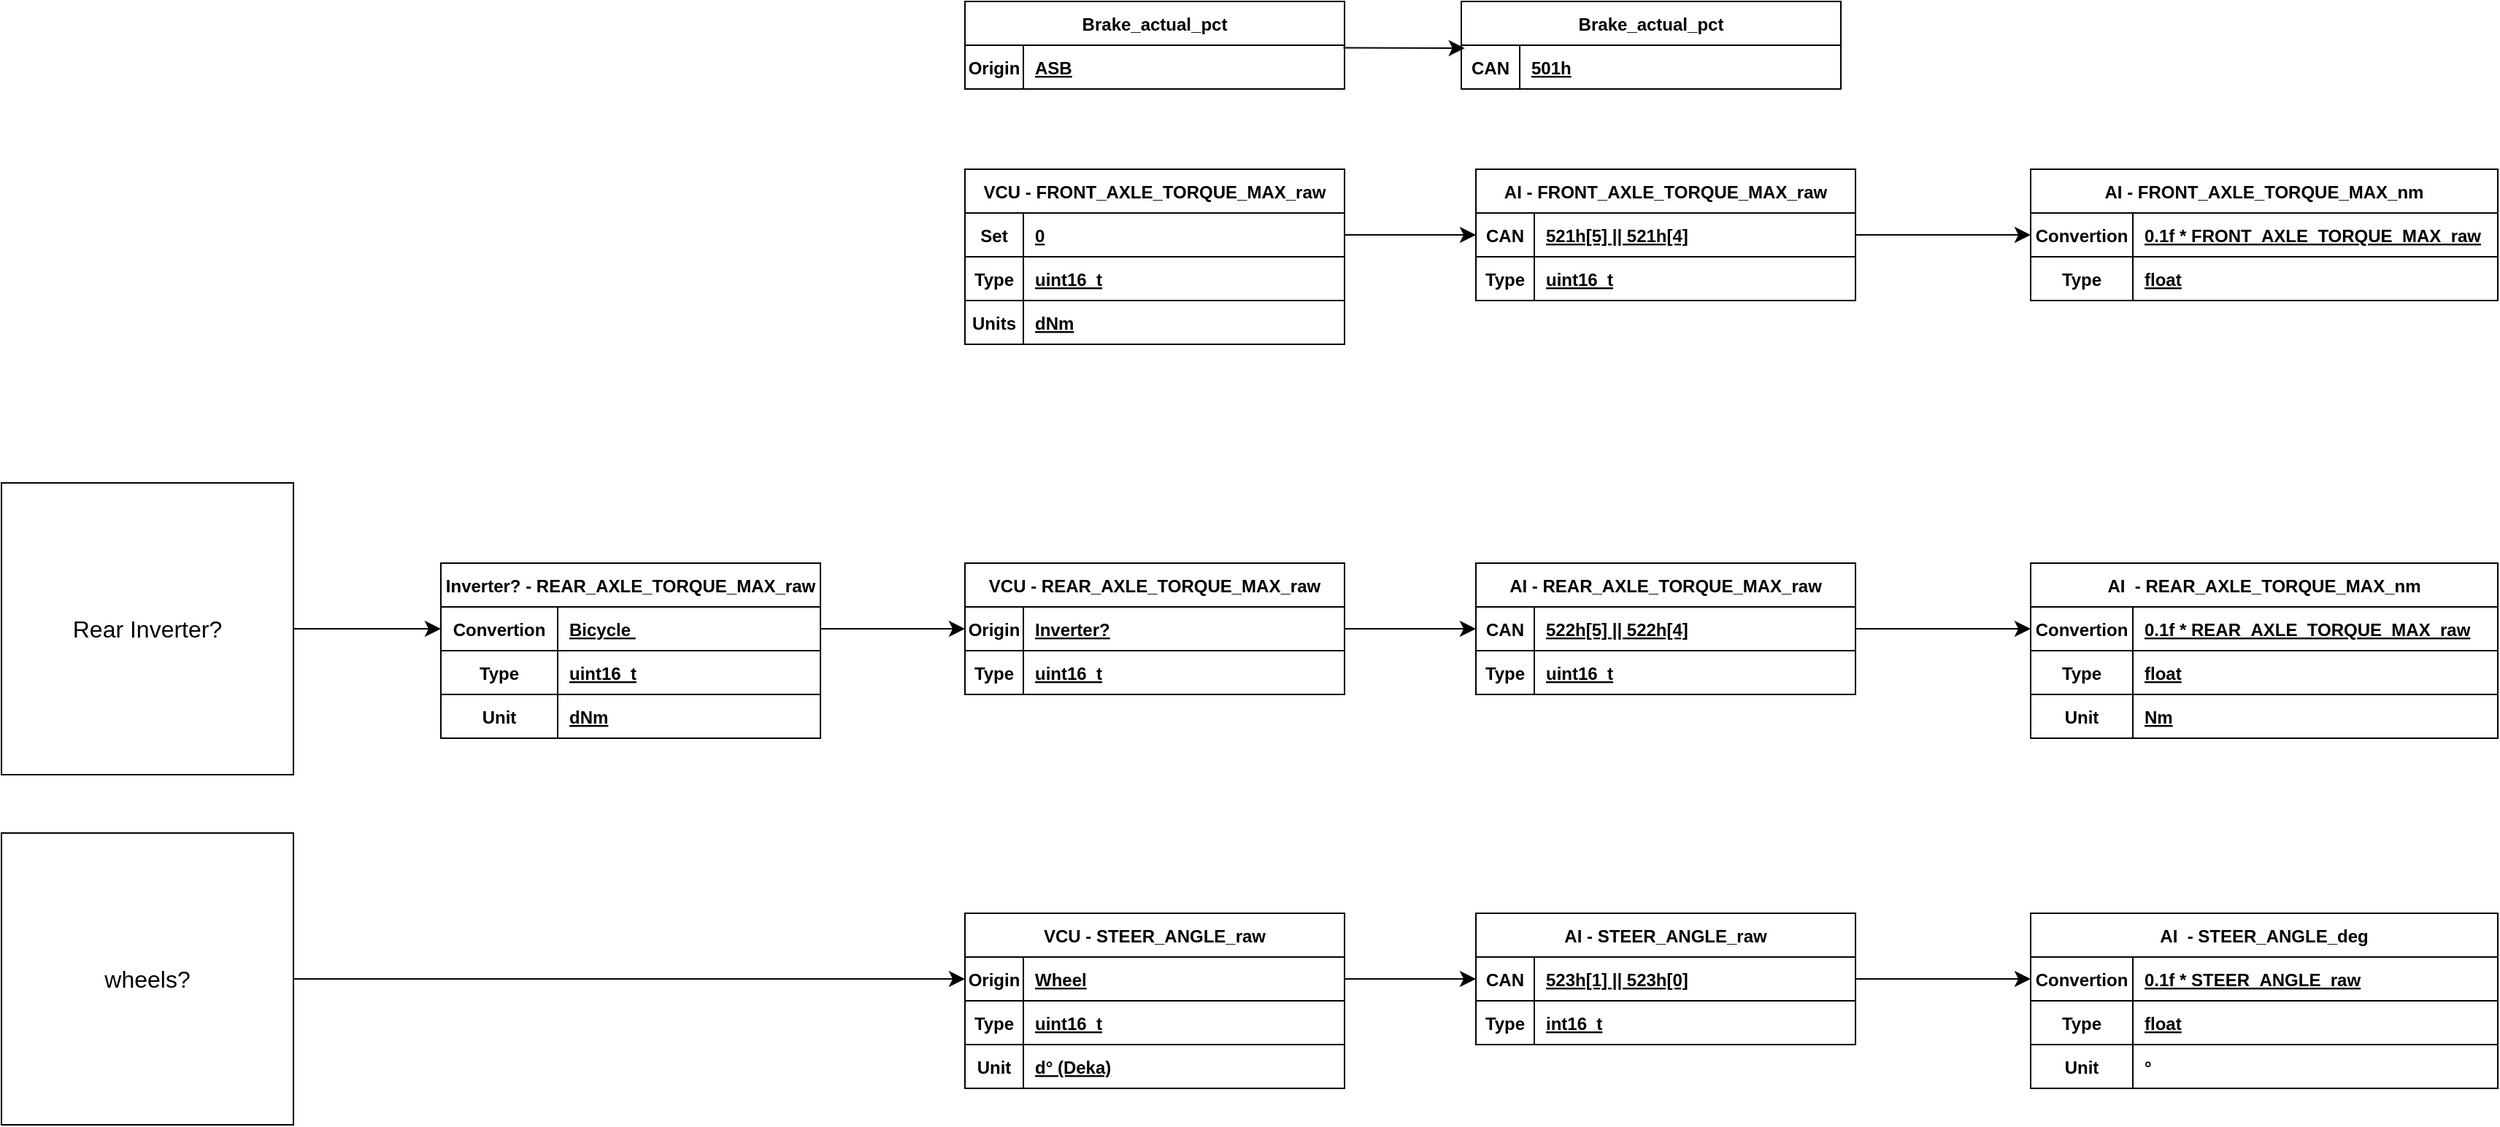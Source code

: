 <mxfile version="20.8.20" type="github">
  <diagram id="R2lEEEUBdFMjLlhIrx00" name="Page-1">
    <mxGraphModel dx="2085" dy="636" grid="1" gridSize="10" guides="1" tooltips="1" connect="1" arrows="1" fold="1" page="1" pageScale="1" pageWidth="850" pageHeight="1100" math="0" shadow="0" extFonts="Permanent Marker^https://fonts.googleapis.com/css?family=Permanent+Marker">
      <root>
        <mxCell id="0" />
        <mxCell id="1" parent="0" />
        <mxCell id="C-vyLk0tnHw3VtMMgP7b-23" value="Brake_actual_pct" style="shape=table;startSize=30;container=1;collapsible=1;childLayout=tableLayout;fixedRows=1;rowLines=0;fontStyle=1;align=center;resizeLast=1;" parent="1" vertex="1">
          <mxGeometry x="110" y="135" width="260" height="60" as="geometry" />
        </mxCell>
        <mxCell id="C-vyLk0tnHw3VtMMgP7b-24" value="" style="shape=partialRectangle;collapsible=0;dropTarget=0;pointerEvents=0;fillColor=none;points=[[0,0.5],[1,0.5]];portConstraint=eastwest;top=0;left=0;right=0;bottom=1;" parent="C-vyLk0tnHw3VtMMgP7b-23" vertex="1">
          <mxGeometry y="30" width="260" height="30" as="geometry" />
        </mxCell>
        <mxCell id="C-vyLk0tnHw3VtMMgP7b-25" value="Origin" style="shape=partialRectangle;overflow=hidden;connectable=0;fillColor=none;top=0;left=0;bottom=0;right=0;fontStyle=1;" parent="C-vyLk0tnHw3VtMMgP7b-24" vertex="1">
          <mxGeometry width="40" height="30" as="geometry">
            <mxRectangle width="40" height="30" as="alternateBounds" />
          </mxGeometry>
        </mxCell>
        <mxCell id="C-vyLk0tnHw3VtMMgP7b-26" value="ASB" style="shape=partialRectangle;overflow=hidden;connectable=0;fillColor=none;top=0;left=0;bottom=0;right=0;align=left;spacingLeft=6;fontStyle=5;" parent="C-vyLk0tnHw3VtMMgP7b-24" vertex="1">
          <mxGeometry x="40" width="220" height="30" as="geometry">
            <mxRectangle width="220" height="30" as="alternateBounds" />
          </mxGeometry>
        </mxCell>
        <mxCell id="D5XMz5eqj71_eWOCRdAA-5" value="Brake_actual_pct" style="shape=table;startSize=30;container=1;collapsible=1;childLayout=tableLayout;fixedRows=1;rowLines=0;fontStyle=1;align=center;resizeLast=1;" parent="1" vertex="1">
          <mxGeometry x="450" y="135" width="260" height="60" as="geometry" />
        </mxCell>
        <mxCell id="D5XMz5eqj71_eWOCRdAA-6" value="" style="shape=partialRectangle;collapsible=0;dropTarget=0;pointerEvents=0;fillColor=none;points=[[0,0.5],[1,0.5]];portConstraint=eastwest;top=0;left=0;right=0;bottom=1;" parent="D5XMz5eqj71_eWOCRdAA-5" vertex="1">
          <mxGeometry y="30" width="260" height="30" as="geometry" />
        </mxCell>
        <mxCell id="D5XMz5eqj71_eWOCRdAA-7" value="CAN" style="shape=partialRectangle;overflow=hidden;connectable=0;fillColor=none;top=0;left=0;bottom=0;right=0;fontStyle=1;" parent="D5XMz5eqj71_eWOCRdAA-6" vertex="1">
          <mxGeometry width="40" height="30" as="geometry">
            <mxRectangle width="40" height="30" as="alternateBounds" />
          </mxGeometry>
        </mxCell>
        <mxCell id="D5XMz5eqj71_eWOCRdAA-8" value="501h" style="shape=partialRectangle;overflow=hidden;connectable=0;fillColor=none;top=0;left=0;bottom=0;right=0;align=left;spacingLeft=6;fontStyle=5;" parent="D5XMz5eqj71_eWOCRdAA-6" vertex="1">
          <mxGeometry x="40" width="220" height="30" as="geometry">
            <mxRectangle width="220" height="30" as="alternateBounds" />
          </mxGeometry>
        </mxCell>
        <mxCell id="qascLJGQE6xYGhvgeqle-1" value="VCU - FRONT_AXLE_TORQUE_MAX_raw" style="shape=table;startSize=30;container=1;collapsible=1;childLayout=tableLayout;fixedRows=1;rowLines=0;fontStyle=1;align=center;resizeLast=1;" vertex="1" parent="1">
          <mxGeometry x="110" y="250" width="260" height="120" as="geometry" />
        </mxCell>
        <mxCell id="qascLJGQE6xYGhvgeqle-9" value="" style="shape=partialRectangle;collapsible=0;dropTarget=0;pointerEvents=0;fillColor=none;points=[[0,0.5],[1,0.5]];portConstraint=eastwest;top=0;left=0;right=0;bottom=1;" vertex="1" parent="qascLJGQE6xYGhvgeqle-1">
          <mxGeometry y="30" width="260" height="30" as="geometry" />
        </mxCell>
        <mxCell id="qascLJGQE6xYGhvgeqle-10" value="Set" style="shape=partialRectangle;overflow=hidden;connectable=0;fillColor=none;top=0;left=0;bottom=0;right=0;fontStyle=1;" vertex="1" parent="qascLJGQE6xYGhvgeqle-9">
          <mxGeometry width="40" height="30" as="geometry">
            <mxRectangle width="40" height="30" as="alternateBounds" />
          </mxGeometry>
        </mxCell>
        <mxCell id="qascLJGQE6xYGhvgeqle-11" value="0" style="shape=partialRectangle;overflow=hidden;connectable=0;fillColor=none;top=0;left=0;bottom=0;right=0;align=left;spacingLeft=6;fontStyle=5;" vertex="1" parent="qascLJGQE6xYGhvgeqle-9">
          <mxGeometry x="40" width="220" height="30" as="geometry">
            <mxRectangle width="220" height="30" as="alternateBounds" />
          </mxGeometry>
        </mxCell>
        <mxCell id="qascLJGQE6xYGhvgeqle-2" value="" style="shape=partialRectangle;collapsible=0;dropTarget=0;pointerEvents=0;fillColor=none;points=[[0,0.5],[1,0.5]];portConstraint=eastwest;top=0;left=0;right=0;bottom=1;" vertex="1" parent="qascLJGQE6xYGhvgeqle-1">
          <mxGeometry y="60" width="260" height="30" as="geometry" />
        </mxCell>
        <mxCell id="qascLJGQE6xYGhvgeqle-3" value="Type" style="shape=partialRectangle;overflow=hidden;connectable=0;fillColor=none;top=0;left=0;bottom=0;right=0;fontStyle=1;" vertex="1" parent="qascLJGQE6xYGhvgeqle-2">
          <mxGeometry width="40" height="30" as="geometry">
            <mxRectangle width="40" height="30" as="alternateBounds" />
          </mxGeometry>
        </mxCell>
        <mxCell id="qascLJGQE6xYGhvgeqle-4" value="uint16_t" style="shape=partialRectangle;overflow=hidden;connectable=0;fillColor=none;top=0;left=0;bottom=0;right=0;align=left;spacingLeft=6;fontStyle=5;" vertex="1" parent="qascLJGQE6xYGhvgeqle-2">
          <mxGeometry x="40" width="220" height="30" as="geometry">
            <mxRectangle width="220" height="30" as="alternateBounds" />
          </mxGeometry>
        </mxCell>
        <mxCell id="qascLJGQE6xYGhvgeqle-121" value="" style="shape=partialRectangle;collapsible=0;dropTarget=0;pointerEvents=0;fillColor=none;points=[[0,0.5],[1,0.5]];portConstraint=eastwest;top=0;left=0;right=0;bottom=1;" vertex="1" parent="qascLJGQE6xYGhvgeqle-1">
          <mxGeometry y="90" width="260" height="30" as="geometry" />
        </mxCell>
        <mxCell id="qascLJGQE6xYGhvgeqle-122" value="Units" style="shape=partialRectangle;overflow=hidden;connectable=0;fillColor=none;top=0;left=0;bottom=0;right=0;fontStyle=1;" vertex="1" parent="qascLJGQE6xYGhvgeqle-121">
          <mxGeometry width="40" height="30" as="geometry">
            <mxRectangle width="40" height="30" as="alternateBounds" />
          </mxGeometry>
        </mxCell>
        <mxCell id="qascLJGQE6xYGhvgeqle-123" value="dNm" style="shape=partialRectangle;overflow=hidden;connectable=0;fillColor=none;top=0;left=0;bottom=0;right=0;align=left;spacingLeft=6;fontStyle=5;" vertex="1" parent="qascLJGQE6xYGhvgeqle-121">
          <mxGeometry x="40" width="220" height="30" as="geometry">
            <mxRectangle width="220" height="30" as="alternateBounds" />
          </mxGeometry>
        </mxCell>
        <mxCell id="qascLJGQE6xYGhvgeqle-12" value="AI - FRONT_AXLE_TORQUE_MAX_raw" style="shape=table;startSize=30;container=1;collapsible=1;childLayout=tableLayout;fixedRows=1;rowLines=0;fontStyle=1;align=center;resizeLast=1;" vertex="1" parent="1">
          <mxGeometry x="460" y="250" width="260" height="90" as="geometry" />
        </mxCell>
        <mxCell id="qascLJGQE6xYGhvgeqle-17" value="" style="shape=partialRectangle;collapsible=0;dropTarget=0;pointerEvents=0;fillColor=none;points=[[0,0.5],[1,0.5]];portConstraint=eastwest;top=0;left=0;right=0;bottom=1;" vertex="1" parent="qascLJGQE6xYGhvgeqle-12">
          <mxGeometry y="30" width="260" height="30" as="geometry" />
        </mxCell>
        <mxCell id="qascLJGQE6xYGhvgeqle-18" value="CAN" style="shape=partialRectangle;overflow=hidden;connectable=0;fillColor=none;top=0;left=0;bottom=0;right=0;fontStyle=1;" vertex="1" parent="qascLJGQE6xYGhvgeqle-17">
          <mxGeometry width="40" height="30" as="geometry">
            <mxRectangle width="40" height="30" as="alternateBounds" />
          </mxGeometry>
        </mxCell>
        <mxCell id="qascLJGQE6xYGhvgeqle-19" value="521h[5] || 521h[4]" style="shape=partialRectangle;overflow=hidden;connectable=0;fillColor=none;top=0;left=0;bottom=0;right=0;align=left;spacingLeft=6;fontStyle=5;" vertex="1" parent="qascLJGQE6xYGhvgeqle-17">
          <mxGeometry x="40" width="220" height="30" as="geometry">
            <mxRectangle width="220" height="30" as="alternateBounds" />
          </mxGeometry>
        </mxCell>
        <mxCell id="qascLJGQE6xYGhvgeqle-13" value="" style="shape=partialRectangle;collapsible=0;dropTarget=0;pointerEvents=0;fillColor=none;points=[[0,0.5],[1,0.5]];portConstraint=eastwest;top=0;left=0;right=0;bottom=1;" vertex="1" parent="qascLJGQE6xYGhvgeqle-12">
          <mxGeometry y="60" width="260" height="30" as="geometry" />
        </mxCell>
        <mxCell id="qascLJGQE6xYGhvgeqle-14" value="Type" style="shape=partialRectangle;overflow=hidden;connectable=0;fillColor=none;top=0;left=0;bottom=0;right=0;fontStyle=1;" vertex="1" parent="qascLJGQE6xYGhvgeqle-13">
          <mxGeometry width="40" height="30" as="geometry">
            <mxRectangle width="40" height="30" as="alternateBounds" />
          </mxGeometry>
        </mxCell>
        <mxCell id="qascLJGQE6xYGhvgeqle-15" value="uint16_t" style="shape=partialRectangle;overflow=hidden;connectable=0;fillColor=none;top=0;left=0;bottom=0;right=0;align=left;spacingLeft=6;fontStyle=5;" vertex="1" parent="qascLJGQE6xYGhvgeqle-13">
          <mxGeometry x="40" width="220" height="30" as="geometry">
            <mxRectangle width="220" height="30" as="alternateBounds" />
          </mxGeometry>
        </mxCell>
        <mxCell id="qascLJGQE6xYGhvgeqle-20" style="edgeStyle=none;curved=1;rounded=0;orthogonalLoop=1;jettySize=auto;html=1;entryX=0;entryY=0.5;entryDx=0;entryDy=0;fontSize=12;startSize=8;endSize=8;" edge="1" parent="1" source="qascLJGQE6xYGhvgeqle-9" target="qascLJGQE6xYGhvgeqle-17">
          <mxGeometry relative="1" as="geometry" />
        </mxCell>
        <mxCell id="qascLJGQE6xYGhvgeqle-21" style="edgeStyle=none;curved=1;rounded=0;orthogonalLoop=1;jettySize=auto;html=1;entryX=0.009;entryY=0.067;entryDx=0;entryDy=0;entryPerimeter=0;fontSize=12;startSize=8;endSize=8;exitX=0.997;exitY=0.06;exitDx=0;exitDy=0;exitPerimeter=0;" edge="1" parent="1" source="C-vyLk0tnHw3VtMMgP7b-24" target="D5XMz5eqj71_eWOCRdAA-6">
          <mxGeometry relative="1" as="geometry" />
        </mxCell>
        <mxCell id="qascLJGQE6xYGhvgeqle-22" value="AI - FRONT_AXLE_TORQUE_MAX_nm" style="shape=table;startSize=30;container=1;collapsible=1;childLayout=tableLayout;fixedRows=1;rowLines=0;fontStyle=1;align=center;resizeLast=1;" vertex="1" parent="1">
          <mxGeometry x="840" y="250" width="320" height="90" as="geometry" />
        </mxCell>
        <mxCell id="qascLJGQE6xYGhvgeqle-23" value="" style="shape=partialRectangle;collapsible=0;dropTarget=0;pointerEvents=0;fillColor=none;points=[[0,0.5],[1,0.5]];portConstraint=eastwest;top=0;left=0;right=0;bottom=1;" vertex="1" parent="qascLJGQE6xYGhvgeqle-22">
          <mxGeometry y="30" width="320" height="30" as="geometry" />
        </mxCell>
        <mxCell id="qascLJGQE6xYGhvgeqle-24" value="Convertion" style="shape=partialRectangle;overflow=hidden;connectable=0;fillColor=none;top=0;left=0;bottom=0;right=0;fontStyle=1;" vertex="1" parent="qascLJGQE6xYGhvgeqle-23">
          <mxGeometry width="70" height="30" as="geometry">
            <mxRectangle width="70" height="30" as="alternateBounds" />
          </mxGeometry>
        </mxCell>
        <mxCell id="qascLJGQE6xYGhvgeqle-25" value="0.1f * FRONT_AXLE_TORQUE_MAX_raw" style="shape=partialRectangle;overflow=hidden;connectable=0;fillColor=none;top=0;left=0;bottom=0;right=0;align=left;spacingLeft=6;fontStyle=5;" vertex="1" parent="qascLJGQE6xYGhvgeqle-23">
          <mxGeometry x="70" width="250" height="30" as="geometry">
            <mxRectangle width="250" height="30" as="alternateBounds" />
          </mxGeometry>
        </mxCell>
        <mxCell id="qascLJGQE6xYGhvgeqle-26" value="" style="shape=partialRectangle;collapsible=0;dropTarget=0;pointerEvents=0;fillColor=none;points=[[0,0.5],[1,0.5]];portConstraint=eastwest;top=0;left=0;right=0;bottom=1;" vertex="1" parent="qascLJGQE6xYGhvgeqle-22">
          <mxGeometry y="60" width="320" height="30" as="geometry" />
        </mxCell>
        <mxCell id="qascLJGQE6xYGhvgeqle-27" value="Type" style="shape=partialRectangle;overflow=hidden;connectable=0;fillColor=none;top=0;left=0;bottom=0;right=0;fontStyle=1;" vertex="1" parent="qascLJGQE6xYGhvgeqle-26">
          <mxGeometry width="70" height="30" as="geometry">
            <mxRectangle width="70" height="30" as="alternateBounds" />
          </mxGeometry>
        </mxCell>
        <mxCell id="qascLJGQE6xYGhvgeqle-28" value="float" style="shape=partialRectangle;overflow=hidden;connectable=0;fillColor=none;top=0;left=0;bottom=0;right=0;align=left;spacingLeft=6;fontStyle=5;" vertex="1" parent="qascLJGQE6xYGhvgeqle-26">
          <mxGeometry x="70" width="250" height="30" as="geometry">
            <mxRectangle width="250" height="30" as="alternateBounds" />
          </mxGeometry>
        </mxCell>
        <mxCell id="qascLJGQE6xYGhvgeqle-29" style="edgeStyle=none;curved=1;rounded=0;orthogonalLoop=1;jettySize=auto;html=1;entryX=0;entryY=0.5;entryDx=0;entryDy=0;fontSize=12;startSize=8;endSize=8;" edge="1" parent="1" source="qascLJGQE6xYGhvgeqle-17" target="qascLJGQE6xYGhvgeqle-23">
          <mxGeometry relative="1" as="geometry" />
        </mxCell>
        <mxCell id="qascLJGQE6xYGhvgeqle-73" value="VCU - REAR_AXLE_TORQUE_MAX_raw" style="shape=table;startSize=30;container=1;collapsible=1;childLayout=tableLayout;fixedRows=1;rowLines=0;fontStyle=1;align=center;resizeLast=1;" vertex="1" parent="1">
          <mxGeometry x="110" y="520" width="260" height="90" as="geometry" />
        </mxCell>
        <mxCell id="qascLJGQE6xYGhvgeqle-74" value="" style="shape=partialRectangle;collapsible=0;dropTarget=0;pointerEvents=0;fillColor=none;points=[[0,0.5],[1,0.5]];portConstraint=eastwest;top=0;left=0;right=0;bottom=1;" vertex="1" parent="qascLJGQE6xYGhvgeqle-73">
          <mxGeometry y="30" width="260" height="30" as="geometry" />
        </mxCell>
        <mxCell id="qascLJGQE6xYGhvgeqle-75" value="Origin" style="shape=partialRectangle;overflow=hidden;connectable=0;fillColor=none;top=0;left=0;bottom=0;right=0;fontStyle=1;" vertex="1" parent="qascLJGQE6xYGhvgeqle-74">
          <mxGeometry width="40" height="30" as="geometry">
            <mxRectangle width="40" height="30" as="alternateBounds" />
          </mxGeometry>
        </mxCell>
        <mxCell id="qascLJGQE6xYGhvgeqle-76" value="Inverter?" style="shape=partialRectangle;overflow=hidden;connectable=0;fillColor=none;top=0;left=0;bottom=0;right=0;align=left;spacingLeft=6;fontStyle=5;" vertex="1" parent="qascLJGQE6xYGhvgeqle-74">
          <mxGeometry x="40" width="220" height="30" as="geometry">
            <mxRectangle width="220" height="30" as="alternateBounds" />
          </mxGeometry>
        </mxCell>
        <mxCell id="qascLJGQE6xYGhvgeqle-77" value="" style="shape=partialRectangle;collapsible=0;dropTarget=0;pointerEvents=0;fillColor=none;points=[[0,0.5],[1,0.5]];portConstraint=eastwest;top=0;left=0;right=0;bottom=1;" vertex="1" parent="qascLJGQE6xYGhvgeqle-73">
          <mxGeometry y="60" width="260" height="30" as="geometry" />
        </mxCell>
        <mxCell id="qascLJGQE6xYGhvgeqle-78" value="Type" style="shape=partialRectangle;overflow=hidden;connectable=0;fillColor=none;top=0;left=0;bottom=0;right=0;fontStyle=1;" vertex="1" parent="qascLJGQE6xYGhvgeqle-77">
          <mxGeometry width="40" height="30" as="geometry">
            <mxRectangle width="40" height="30" as="alternateBounds" />
          </mxGeometry>
        </mxCell>
        <mxCell id="qascLJGQE6xYGhvgeqle-79" value="uint16_t" style="shape=partialRectangle;overflow=hidden;connectable=0;fillColor=none;top=0;left=0;bottom=0;right=0;align=left;spacingLeft=6;fontStyle=5;" vertex="1" parent="qascLJGQE6xYGhvgeqle-77">
          <mxGeometry x="40" width="220" height="30" as="geometry">
            <mxRectangle width="220" height="30" as="alternateBounds" />
          </mxGeometry>
        </mxCell>
        <mxCell id="qascLJGQE6xYGhvgeqle-80" value="AI - REAR_AXLE_TORQUE_MAX_raw" style="shape=table;startSize=30;container=1;collapsible=1;childLayout=tableLayout;fixedRows=1;rowLines=0;fontStyle=1;align=center;resizeLast=1;" vertex="1" parent="1">
          <mxGeometry x="460" y="520" width="260" height="90" as="geometry" />
        </mxCell>
        <mxCell id="qascLJGQE6xYGhvgeqle-81" value="" style="shape=partialRectangle;collapsible=0;dropTarget=0;pointerEvents=0;fillColor=none;points=[[0,0.5],[1,0.5]];portConstraint=eastwest;top=0;left=0;right=0;bottom=1;" vertex="1" parent="qascLJGQE6xYGhvgeqle-80">
          <mxGeometry y="30" width="260" height="30" as="geometry" />
        </mxCell>
        <mxCell id="qascLJGQE6xYGhvgeqle-82" value="CAN" style="shape=partialRectangle;overflow=hidden;connectable=0;fillColor=none;top=0;left=0;bottom=0;right=0;fontStyle=1;" vertex="1" parent="qascLJGQE6xYGhvgeqle-81">
          <mxGeometry width="40" height="30" as="geometry">
            <mxRectangle width="40" height="30" as="alternateBounds" />
          </mxGeometry>
        </mxCell>
        <mxCell id="qascLJGQE6xYGhvgeqle-83" value="522h[5] || 522h[4]" style="shape=partialRectangle;overflow=hidden;connectable=0;fillColor=none;top=0;left=0;bottom=0;right=0;align=left;spacingLeft=6;fontStyle=5;" vertex="1" parent="qascLJGQE6xYGhvgeqle-81">
          <mxGeometry x="40" width="220" height="30" as="geometry">
            <mxRectangle width="220" height="30" as="alternateBounds" />
          </mxGeometry>
        </mxCell>
        <mxCell id="qascLJGQE6xYGhvgeqle-84" value="" style="shape=partialRectangle;collapsible=0;dropTarget=0;pointerEvents=0;fillColor=none;points=[[0,0.5],[1,0.5]];portConstraint=eastwest;top=0;left=0;right=0;bottom=1;" vertex="1" parent="qascLJGQE6xYGhvgeqle-80">
          <mxGeometry y="60" width="260" height="30" as="geometry" />
        </mxCell>
        <mxCell id="qascLJGQE6xYGhvgeqle-85" value="Type" style="shape=partialRectangle;overflow=hidden;connectable=0;fillColor=none;top=0;left=0;bottom=0;right=0;fontStyle=1;" vertex="1" parent="qascLJGQE6xYGhvgeqle-84">
          <mxGeometry width="40" height="30" as="geometry">
            <mxRectangle width="40" height="30" as="alternateBounds" />
          </mxGeometry>
        </mxCell>
        <mxCell id="qascLJGQE6xYGhvgeqle-86" value="uint16_t" style="shape=partialRectangle;overflow=hidden;connectable=0;fillColor=none;top=0;left=0;bottom=0;right=0;align=left;spacingLeft=6;fontStyle=5;" vertex="1" parent="qascLJGQE6xYGhvgeqle-84">
          <mxGeometry x="40" width="220" height="30" as="geometry">
            <mxRectangle width="220" height="30" as="alternateBounds" />
          </mxGeometry>
        </mxCell>
        <mxCell id="qascLJGQE6xYGhvgeqle-87" style="edgeStyle=none;curved=1;rounded=0;orthogonalLoop=1;jettySize=auto;html=1;entryX=0;entryY=0.5;entryDx=0;entryDy=0;fontSize=12;startSize=8;endSize=8;" edge="1" parent="1" source="qascLJGQE6xYGhvgeqle-74" target="qascLJGQE6xYGhvgeqle-81">
          <mxGeometry relative="1" as="geometry" />
        </mxCell>
        <mxCell id="qascLJGQE6xYGhvgeqle-88" value="AI  - REAR_AXLE_TORQUE_MAX_nm" style="shape=table;startSize=30;container=1;collapsible=1;childLayout=tableLayout;fixedRows=1;rowLines=0;fontStyle=1;align=center;resizeLast=1;" vertex="1" parent="1">
          <mxGeometry x="840" y="520" width="320" height="120" as="geometry" />
        </mxCell>
        <mxCell id="qascLJGQE6xYGhvgeqle-89" value="" style="shape=partialRectangle;collapsible=0;dropTarget=0;pointerEvents=0;fillColor=none;points=[[0,0.5],[1,0.5]];portConstraint=eastwest;top=0;left=0;right=0;bottom=1;" vertex="1" parent="qascLJGQE6xYGhvgeqle-88">
          <mxGeometry y="30" width="320" height="30" as="geometry" />
        </mxCell>
        <mxCell id="qascLJGQE6xYGhvgeqle-90" value="Convertion" style="shape=partialRectangle;overflow=hidden;connectable=0;fillColor=none;top=0;left=0;bottom=0;right=0;fontStyle=1;" vertex="1" parent="qascLJGQE6xYGhvgeqle-89">
          <mxGeometry width="70" height="30" as="geometry">
            <mxRectangle width="70" height="30" as="alternateBounds" />
          </mxGeometry>
        </mxCell>
        <mxCell id="qascLJGQE6xYGhvgeqle-91" value="0.1f * REAR_AXLE_TORQUE_MAX_raw" style="shape=partialRectangle;overflow=hidden;connectable=0;fillColor=none;top=0;left=0;bottom=0;right=0;align=left;spacingLeft=6;fontStyle=5;" vertex="1" parent="qascLJGQE6xYGhvgeqle-89">
          <mxGeometry x="70" width="250" height="30" as="geometry">
            <mxRectangle width="250" height="30" as="alternateBounds" />
          </mxGeometry>
        </mxCell>
        <mxCell id="qascLJGQE6xYGhvgeqle-92" value="" style="shape=partialRectangle;collapsible=0;dropTarget=0;pointerEvents=0;fillColor=none;points=[[0,0.5],[1,0.5]];portConstraint=eastwest;top=0;left=0;right=0;bottom=1;" vertex="1" parent="qascLJGQE6xYGhvgeqle-88">
          <mxGeometry y="60" width="320" height="30" as="geometry" />
        </mxCell>
        <mxCell id="qascLJGQE6xYGhvgeqle-93" value="Type" style="shape=partialRectangle;overflow=hidden;connectable=0;fillColor=none;top=0;left=0;bottom=0;right=0;fontStyle=1;" vertex="1" parent="qascLJGQE6xYGhvgeqle-92">
          <mxGeometry width="70" height="30" as="geometry">
            <mxRectangle width="70" height="30" as="alternateBounds" />
          </mxGeometry>
        </mxCell>
        <mxCell id="qascLJGQE6xYGhvgeqle-94" value="float" style="shape=partialRectangle;overflow=hidden;connectable=0;fillColor=none;top=0;left=0;bottom=0;right=0;align=left;spacingLeft=6;fontStyle=5;" vertex="1" parent="qascLJGQE6xYGhvgeqle-92">
          <mxGeometry x="70" width="250" height="30" as="geometry">
            <mxRectangle width="250" height="30" as="alternateBounds" />
          </mxGeometry>
        </mxCell>
        <mxCell id="qascLJGQE6xYGhvgeqle-233" value="" style="shape=partialRectangle;collapsible=0;dropTarget=0;pointerEvents=0;fillColor=none;points=[[0,0.5],[1,0.5]];portConstraint=eastwest;top=0;left=0;right=0;bottom=1;" vertex="1" parent="qascLJGQE6xYGhvgeqle-88">
          <mxGeometry y="90" width="320" height="30" as="geometry" />
        </mxCell>
        <mxCell id="qascLJGQE6xYGhvgeqle-234" value="Unit" style="shape=partialRectangle;overflow=hidden;connectable=0;fillColor=none;top=0;left=0;bottom=0;right=0;fontStyle=1;" vertex="1" parent="qascLJGQE6xYGhvgeqle-233">
          <mxGeometry width="70" height="30" as="geometry">
            <mxRectangle width="70" height="30" as="alternateBounds" />
          </mxGeometry>
        </mxCell>
        <mxCell id="qascLJGQE6xYGhvgeqle-235" value="Nm" style="shape=partialRectangle;overflow=hidden;connectable=0;fillColor=none;top=0;left=0;bottom=0;right=0;align=left;spacingLeft=6;fontStyle=5;" vertex="1" parent="qascLJGQE6xYGhvgeqle-233">
          <mxGeometry x="70" width="250" height="30" as="geometry">
            <mxRectangle width="250" height="30" as="alternateBounds" />
          </mxGeometry>
        </mxCell>
        <mxCell id="qascLJGQE6xYGhvgeqle-95" style="edgeStyle=none;curved=1;rounded=0;orthogonalLoop=1;jettySize=auto;html=1;entryX=0;entryY=0.5;entryDx=0;entryDy=0;fontSize=12;startSize=8;endSize=8;" edge="1" parent="1" source="qascLJGQE6xYGhvgeqle-81" target="qascLJGQE6xYGhvgeqle-89">
          <mxGeometry relative="1" as="geometry" />
        </mxCell>
        <mxCell id="qascLJGQE6xYGhvgeqle-96" value="Inverter? - REAR_AXLE_TORQUE_MAX_raw" style="shape=table;startSize=30;container=1;collapsible=1;childLayout=tableLayout;fixedRows=1;rowLines=0;fontStyle=1;align=center;resizeLast=1;" vertex="1" parent="1">
          <mxGeometry x="-249" y="520" width="260" height="120" as="geometry" />
        </mxCell>
        <mxCell id="qascLJGQE6xYGhvgeqle-97" value="" style="shape=partialRectangle;collapsible=0;dropTarget=0;pointerEvents=0;fillColor=none;points=[[0,0.5],[1,0.5]];portConstraint=eastwest;top=0;left=0;right=0;bottom=1;" vertex="1" parent="qascLJGQE6xYGhvgeqle-96">
          <mxGeometry y="30" width="260" height="30" as="geometry" />
        </mxCell>
        <mxCell id="qascLJGQE6xYGhvgeqle-98" value="Convertion" style="shape=partialRectangle;overflow=hidden;connectable=0;fillColor=none;top=0;left=0;bottom=0;right=0;fontStyle=1;" vertex="1" parent="qascLJGQE6xYGhvgeqle-97">
          <mxGeometry width="80" height="30" as="geometry">
            <mxRectangle width="80" height="30" as="alternateBounds" />
          </mxGeometry>
        </mxCell>
        <mxCell id="qascLJGQE6xYGhvgeqle-99" value="Bicycle " style="shape=partialRectangle;overflow=hidden;connectable=0;fillColor=none;top=0;left=0;bottom=0;right=0;align=left;spacingLeft=6;fontStyle=5;" vertex="1" parent="qascLJGQE6xYGhvgeqle-97">
          <mxGeometry x="80" width="180" height="30" as="geometry">
            <mxRectangle width="180" height="30" as="alternateBounds" />
          </mxGeometry>
        </mxCell>
        <mxCell id="qascLJGQE6xYGhvgeqle-100" value="" style="shape=partialRectangle;collapsible=0;dropTarget=0;pointerEvents=0;fillColor=none;points=[[0,0.5],[1,0.5]];portConstraint=eastwest;top=0;left=0;right=0;bottom=1;" vertex="1" parent="qascLJGQE6xYGhvgeqle-96">
          <mxGeometry y="60" width="260" height="30" as="geometry" />
        </mxCell>
        <mxCell id="qascLJGQE6xYGhvgeqle-101" value="Type" style="shape=partialRectangle;overflow=hidden;connectable=0;fillColor=none;top=0;left=0;bottom=0;right=0;fontStyle=1;" vertex="1" parent="qascLJGQE6xYGhvgeqle-100">
          <mxGeometry width="80" height="30" as="geometry">
            <mxRectangle width="80" height="30" as="alternateBounds" />
          </mxGeometry>
        </mxCell>
        <mxCell id="qascLJGQE6xYGhvgeqle-102" value="uint16_t" style="shape=partialRectangle;overflow=hidden;connectable=0;fillColor=none;top=0;left=0;bottom=0;right=0;align=left;spacingLeft=6;fontStyle=5;" vertex="1" parent="qascLJGQE6xYGhvgeqle-100">
          <mxGeometry x="80" width="180" height="30" as="geometry">
            <mxRectangle width="180" height="30" as="alternateBounds" />
          </mxGeometry>
        </mxCell>
        <mxCell id="qascLJGQE6xYGhvgeqle-149" value="" style="shape=partialRectangle;collapsible=0;dropTarget=0;pointerEvents=0;fillColor=none;points=[[0,0.5],[1,0.5]];portConstraint=eastwest;top=0;left=0;right=0;bottom=1;" vertex="1" parent="qascLJGQE6xYGhvgeqle-96">
          <mxGeometry y="90" width="260" height="30" as="geometry" />
        </mxCell>
        <mxCell id="qascLJGQE6xYGhvgeqle-150" value="Unit" style="shape=partialRectangle;overflow=hidden;connectable=0;fillColor=none;top=0;left=0;bottom=0;right=0;fontStyle=1;" vertex="1" parent="qascLJGQE6xYGhvgeqle-149">
          <mxGeometry width="80" height="30" as="geometry">
            <mxRectangle width="80" height="30" as="alternateBounds" />
          </mxGeometry>
        </mxCell>
        <mxCell id="qascLJGQE6xYGhvgeqle-151" value="dNm" style="shape=partialRectangle;overflow=hidden;connectable=0;fillColor=none;top=0;left=0;bottom=0;right=0;align=left;spacingLeft=6;fontStyle=5;" vertex="1" parent="qascLJGQE6xYGhvgeqle-149">
          <mxGeometry x="80" width="180" height="30" as="geometry">
            <mxRectangle width="180" height="30" as="alternateBounds" />
          </mxGeometry>
        </mxCell>
        <mxCell id="qascLJGQE6xYGhvgeqle-103" value="" style="edgeStyle=none;curved=1;rounded=0;orthogonalLoop=1;jettySize=auto;html=1;fontSize=12;startSize=8;endSize=8;entryX=0;entryY=0.5;entryDx=0;entryDy=0;" edge="1" parent="1" source="qascLJGQE6xYGhvgeqle-97" target="qascLJGQE6xYGhvgeqle-74">
          <mxGeometry relative="1" as="geometry" />
        </mxCell>
        <mxCell id="qascLJGQE6xYGhvgeqle-223" style="edgeStyle=none;curved=1;rounded=0;orthogonalLoop=1;jettySize=auto;html=1;exitX=1;exitY=0.5;exitDx=0;exitDy=0;entryX=0;entryY=0.5;entryDx=0;entryDy=0;fontSize=12;startSize=8;endSize=8;" edge="1" parent="1" source="qascLJGQE6xYGhvgeqle-105" target="qascLJGQE6xYGhvgeqle-97">
          <mxGeometry relative="1" as="geometry" />
        </mxCell>
        <mxCell id="qascLJGQE6xYGhvgeqle-105" value="Rear Inverter?" style="whiteSpace=wrap;html=1;aspect=fixed;fontSize=16;" vertex="1" parent="1">
          <mxGeometry x="-550" y="465" width="200" height="200" as="geometry" />
        </mxCell>
        <mxCell id="qascLJGQE6xYGhvgeqle-155" value="VCU - STEER_ANGLE_raw" style="shape=table;startSize=30;container=1;collapsible=1;childLayout=tableLayout;fixedRows=1;rowLines=0;fontStyle=1;align=center;resizeLast=1;" vertex="1" parent="1">
          <mxGeometry x="110" y="760" width="260" height="120" as="geometry" />
        </mxCell>
        <mxCell id="qascLJGQE6xYGhvgeqle-156" value="" style="shape=partialRectangle;collapsible=0;dropTarget=0;pointerEvents=0;fillColor=none;points=[[0,0.5],[1,0.5]];portConstraint=eastwest;top=0;left=0;right=0;bottom=1;" vertex="1" parent="qascLJGQE6xYGhvgeqle-155">
          <mxGeometry y="30" width="260" height="30" as="geometry" />
        </mxCell>
        <mxCell id="qascLJGQE6xYGhvgeqle-157" value="Origin" style="shape=partialRectangle;overflow=hidden;connectable=0;fillColor=none;top=0;left=0;bottom=0;right=0;fontStyle=1;" vertex="1" parent="qascLJGQE6xYGhvgeqle-156">
          <mxGeometry width="40" height="30" as="geometry">
            <mxRectangle width="40" height="30" as="alternateBounds" />
          </mxGeometry>
        </mxCell>
        <mxCell id="qascLJGQE6xYGhvgeqle-158" value="Wheel" style="shape=partialRectangle;overflow=hidden;connectable=0;fillColor=none;top=0;left=0;bottom=0;right=0;align=left;spacingLeft=6;fontStyle=5;" vertex="1" parent="qascLJGQE6xYGhvgeqle-156">
          <mxGeometry x="40" width="220" height="30" as="geometry">
            <mxRectangle width="220" height="30" as="alternateBounds" />
          </mxGeometry>
        </mxCell>
        <mxCell id="qascLJGQE6xYGhvgeqle-159" value="" style="shape=partialRectangle;collapsible=0;dropTarget=0;pointerEvents=0;fillColor=none;points=[[0,0.5],[1,0.5]];portConstraint=eastwest;top=0;left=0;right=0;bottom=1;" vertex="1" parent="qascLJGQE6xYGhvgeqle-155">
          <mxGeometry y="60" width="260" height="30" as="geometry" />
        </mxCell>
        <mxCell id="qascLJGQE6xYGhvgeqle-160" value="Type" style="shape=partialRectangle;overflow=hidden;connectable=0;fillColor=none;top=0;left=0;bottom=0;right=0;fontStyle=1;" vertex="1" parent="qascLJGQE6xYGhvgeqle-159">
          <mxGeometry width="40" height="30" as="geometry">
            <mxRectangle width="40" height="30" as="alternateBounds" />
          </mxGeometry>
        </mxCell>
        <mxCell id="qascLJGQE6xYGhvgeqle-161" value="uint16_t" style="shape=partialRectangle;overflow=hidden;connectable=0;fillColor=none;top=0;left=0;bottom=0;right=0;align=left;spacingLeft=6;fontStyle=5;" vertex="1" parent="qascLJGQE6xYGhvgeqle-159">
          <mxGeometry x="40" width="220" height="30" as="geometry">
            <mxRectangle width="220" height="30" as="alternateBounds" />
          </mxGeometry>
        </mxCell>
        <mxCell id="qascLJGQE6xYGhvgeqle-211" value="" style="shape=partialRectangle;collapsible=0;dropTarget=0;pointerEvents=0;fillColor=none;points=[[0,0.5],[1,0.5]];portConstraint=eastwest;top=0;left=0;right=0;bottom=1;" vertex="1" parent="qascLJGQE6xYGhvgeqle-155">
          <mxGeometry y="90" width="260" height="30" as="geometry" />
        </mxCell>
        <mxCell id="qascLJGQE6xYGhvgeqle-212" value="Unit" style="shape=partialRectangle;overflow=hidden;connectable=0;fillColor=none;top=0;left=0;bottom=0;right=0;fontStyle=1;" vertex="1" parent="qascLJGQE6xYGhvgeqle-211">
          <mxGeometry width="40" height="30" as="geometry">
            <mxRectangle width="40" height="30" as="alternateBounds" />
          </mxGeometry>
        </mxCell>
        <mxCell id="qascLJGQE6xYGhvgeqle-213" value="d° (Deka)" style="shape=partialRectangle;overflow=hidden;connectable=0;fillColor=none;top=0;left=0;bottom=0;right=0;align=left;spacingLeft=6;fontStyle=5;" vertex="1" parent="qascLJGQE6xYGhvgeqle-211">
          <mxGeometry x="40" width="220" height="30" as="geometry">
            <mxRectangle width="220" height="30" as="alternateBounds" />
          </mxGeometry>
        </mxCell>
        <mxCell id="qascLJGQE6xYGhvgeqle-162" value="AI - STEER_ANGLE_raw" style="shape=table;startSize=30;container=1;collapsible=1;childLayout=tableLayout;fixedRows=1;rowLines=0;fontStyle=1;align=center;resizeLast=1;" vertex="1" parent="1">
          <mxGeometry x="460" y="760" width="260" height="90" as="geometry" />
        </mxCell>
        <mxCell id="qascLJGQE6xYGhvgeqle-163" value="" style="shape=partialRectangle;collapsible=0;dropTarget=0;pointerEvents=0;fillColor=none;points=[[0,0.5],[1,0.5]];portConstraint=eastwest;top=0;left=0;right=0;bottom=1;" vertex="1" parent="qascLJGQE6xYGhvgeqle-162">
          <mxGeometry y="30" width="260" height="30" as="geometry" />
        </mxCell>
        <mxCell id="qascLJGQE6xYGhvgeqle-164" value="CAN" style="shape=partialRectangle;overflow=hidden;connectable=0;fillColor=none;top=0;left=0;bottom=0;right=0;fontStyle=1;" vertex="1" parent="qascLJGQE6xYGhvgeqle-163">
          <mxGeometry width="40" height="30" as="geometry">
            <mxRectangle width="40" height="30" as="alternateBounds" />
          </mxGeometry>
        </mxCell>
        <mxCell id="qascLJGQE6xYGhvgeqle-165" value="523h[1] || 523h[0]" style="shape=partialRectangle;overflow=hidden;connectable=0;fillColor=none;top=0;left=0;bottom=0;right=0;align=left;spacingLeft=6;fontStyle=5;" vertex="1" parent="qascLJGQE6xYGhvgeqle-163">
          <mxGeometry x="40" width="220" height="30" as="geometry">
            <mxRectangle width="220" height="30" as="alternateBounds" />
          </mxGeometry>
        </mxCell>
        <mxCell id="qascLJGQE6xYGhvgeqle-166" value="" style="shape=partialRectangle;collapsible=0;dropTarget=0;pointerEvents=0;fillColor=none;points=[[0,0.5],[1,0.5]];portConstraint=eastwest;top=0;left=0;right=0;bottom=1;" vertex="1" parent="qascLJGQE6xYGhvgeqle-162">
          <mxGeometry y="60" width="260" height="30" as="geometry" />
        </mxCell>
        <mxCell id="qascLJGQE6xYGhvgeqle-167" value="Type" style="shape=partialRectangle;overflow=hidden;connectable=0;fillColor=none;top=0;left=0;bottom=0;right=0;fontStyle=1;" vertex="1" parent="qascLJGQE6xYGhvgeqle-166">
          <mxGeometry width="40" height="30" as="geometry">
            <mxRectangle width="40" height="30" as="alternateBounds" />
          </mxGeometry>
        </mxCell>
        <mxCell id="qascLJGQE6xYGhvgeqle-168" value="int16_t" style="shape=partialRectangle;overflow=hidden;connectable=0;fillColor=none;top=0;left=0;bottom=0;right=0;align=left;spacingLeft=6;fontStyle=5;" vertex="1" parent="qascLJGQE6xYGhvgeqle-166">
          <mxGeometry x="40" width="220" height="30" as="geometry">
            <mxRectangle width="220" height="30" as="alternateBounds" />
          </mxGeometry>
        </mxCell>
        <mxCell id="qascLJGQE6xYGhvgeqle-169" style="edgeStyle=none;curved=1;rounded=0;orthogonalLoop=1;jettySize=auto;html=1;entryX=0;entryY=0.5;entryDx=0;entryDy=0;fontSize=12;startSize=8;endSize=8;" edge="1" parent="1" source="qascLJGQE6xYGhvgeqle-156" target="qascLJGQE6xYGhvgeqle-163">
          <mxGeometry relative="1" as="geometry" />
        </mxCell>
        <mxCell id="qascLJGQE6xYGhvgeqle-170" value="AI  - STEER_ANGLE_deg" style="shape=table;startSize=30;container=1;collapsible=1;childLayout=tableLayout;fixedRows=1;rowLines=0;fontStyle=1;align=center;resizeLast=1;" vertex="1" parent="1">
          <mxGeometry x="840" y="760" width="320" height="120" as="geometry" />
        </mxCell>
        <mxCell id="qascLJGQE6xYGhvgeqle-171" value="" style="shape=partialRectangle;collapsible=0;dropTarget=0;pointerEvents=0;fillColor=none;points=[[0,0.5],[1,0.5]];portConstraint=eastwest;top=0;left=0;right=0;bottom=1;" vertex="1" parent="qascLJGQE6xYGhvgeqle-170">
          <mxGeometry y="30" width="320" height="30" as="geometry" />
        </mxCell>
        <mxCell id="qascLJGQE6xYGhvgeqle-172" value="Convertion" style="shape=partialRectangle;overflow=hidden;connectable=0;fillColor=none;top=0;left=0;bottom=0;right=0;fontStyle=1;" vertex="1" parent="qascLJGQE6xYGhvgeqle-171">
          <mxGeometry width="70" height="30" as="geometry">
            <mxRectangle width="70" height="30" as="alternateBounds" />
          </mxGeometry>
        </mxCell>
        <mxCell id="qascLJGQE6xYGhvgeqle-173" value="0.1f * STEER_ANGLE_raw" style="shape=partialRectangle;overflow=hidden;connectable=0;fillColor=none;top=0;left=0;bottom=0;right=0;align=left;spacingLeft=6;fontStyle=5;" vertex="1" parent="qascLJGQE6xYGhvgeqle-171">
          <mxGeometry x="70" width="250" height="30" as="geometry">
            <mxRectangle width="250" height="30" as="alternateBounds" />
          </mxGeometry>
        </mxCell>
        <mxCell id="qascLJGQE6xYGhvgeqle-174" value="" style="shape=partialRectangle;collapsible=0;dropTarget=0;pointerEvents=0;fillColor=none;points=[[0,0.5],[1,0.5]];portConstraint=eastwest;top=0;left=0;right=0;bottom=1;" vertex="1" parent="qascLJGQE6xYGhvgeqle-170">
          <mxGeometry y="60" width="320" height="30" as="geometry" />
        </mxCell>
        <mxCell id="qascLJGQE6xYGhvgeqle-175" value="Type" style="shape=partialRectangle;overflow=hidden;connectable=0;fillColor=none;top=0;left=0;bottom=0;right=0;fontStyle=1;" vertex="1" parent="qascLJGQE6xYGhvgeqle-174">
          <mxGeometry width="70" height="30" as="geometry">
            <mxRectangle width="70" height="30" as="alternateBounds" />
          </mxGeometry>
        </mxCell>
        <mxCell id="qascLJGQE6xYGhvgeqle-176" value="float" style="shape=partialRectangle;overflow=hidden;connectable=0;fillColor=none;top=0;left=0;bottom=0;right=0;align=left;spacingLeft=6;fontStyle=5;" vertex="1" parent="qascLJGQE6xYGhvgeqle-174">
          <mxGeometry x="70" width="250" height="30" as="geometry">
            <mxRectangle width="250" height="30" as="alternateBounds" />
          </mxGeometry>
        </mxCell>
        <mxCell id="qascLJGQE6xYGhvgeqle-225" value="" style="shape=partialRectangle;collapsible=0;dropTarget=0;pointerEvents=0;fillColor=none;points=[[0,0.5],[1,0.5]];portConstraint=eastwest;top=0;left=0;right=0;bottom=1;" vertex="1" parent="qascLJGQE6xYGhvgeqle-170">
          <mxGeometry y="90" width="320" height="30" as="geometry" />
        </mxCell>
        <mxCell id="qascLJGQE6xYGhvgeqle-226" value="Unit" style="shape=partialRectangle;overflow=hidden;connectable=0;fillColor=none;top=0;left=0;bottom=0;right=0;fontStyle=1;" vertex="1" parent="qascLJGQE6xYGhvgeqle-225">
          <mxGeometry width="70" height="30" as="geometry">
            <mxRectangle width="70" height="30" as="alternateBounds" />
          </mxGeometry>
        </mxCell>
        <mxCell id="qascLJGQE6xYGhvgeqle-227" value="°" style="shape=partialRectangle;overflow=hidden;connectable=0;fillColor=none;top=0;left=0;bottom=0;right=0;align=left;spacingLeft=6;fontStyle=1;" vertex="1" parent="qascLJGQE6xYGhvgeqle-225">
          <mxGeometry x="70" width="250" height="30" as="geometry">
            <mxRectangle width="250" height="30" as="alternateBounds" />
          </mxGeometry>
        </mxCell>
        <mxCell id="qascLJGQE6xYGhvgeqle-177" style="edgeStyle=none;curved=1;rounded=0;orthogonalLoop=1;jettySize=auto;html=1;entryX=0;entryY=0.5;entryDx=0;entryDy=0;fontSize=12;startSize=8;endSize=8;" edge="1" parent="1" source="qascLJGQE6xYGhvgeqle-163" target="qascLJGQE6xYGhvgeqle-171">
          <mxGeometry relative="1" as="geometry" />
        </mxCell>
        <mxCell id="qascLJGQE6xYGhvgeqle-222" style="edgeStyle=none;curved=1;rounded=0;orthogonalLoop=1;jettySize=auto;html=1;exitX=1;exitY=0.5;exitDx=0;exitDy=0;fontSize=12;startSize=8;endSize=8;" edge="1" parent="1" source="qascLJGQE6xYGhvgeqle-190" target="qascLJGQE6xYGhvgeqle-156">
          <mxGeometry relative="1" as="geometry" />
        </mxCell>
        <mxCell id="qascLJGQE6xYGhvgeqle-190" value="wheels?" style="whiteSpace=wrap;html=1;aspect=fixed;fontSize=16;" vertex="1" parent="1">
          <mxGeometry x="-550" y="705" width="200" height="200" as="geometry" />
        </mxCell>
      </root>
    </mxGraphModel>
  </diagram>
</mxfile>

